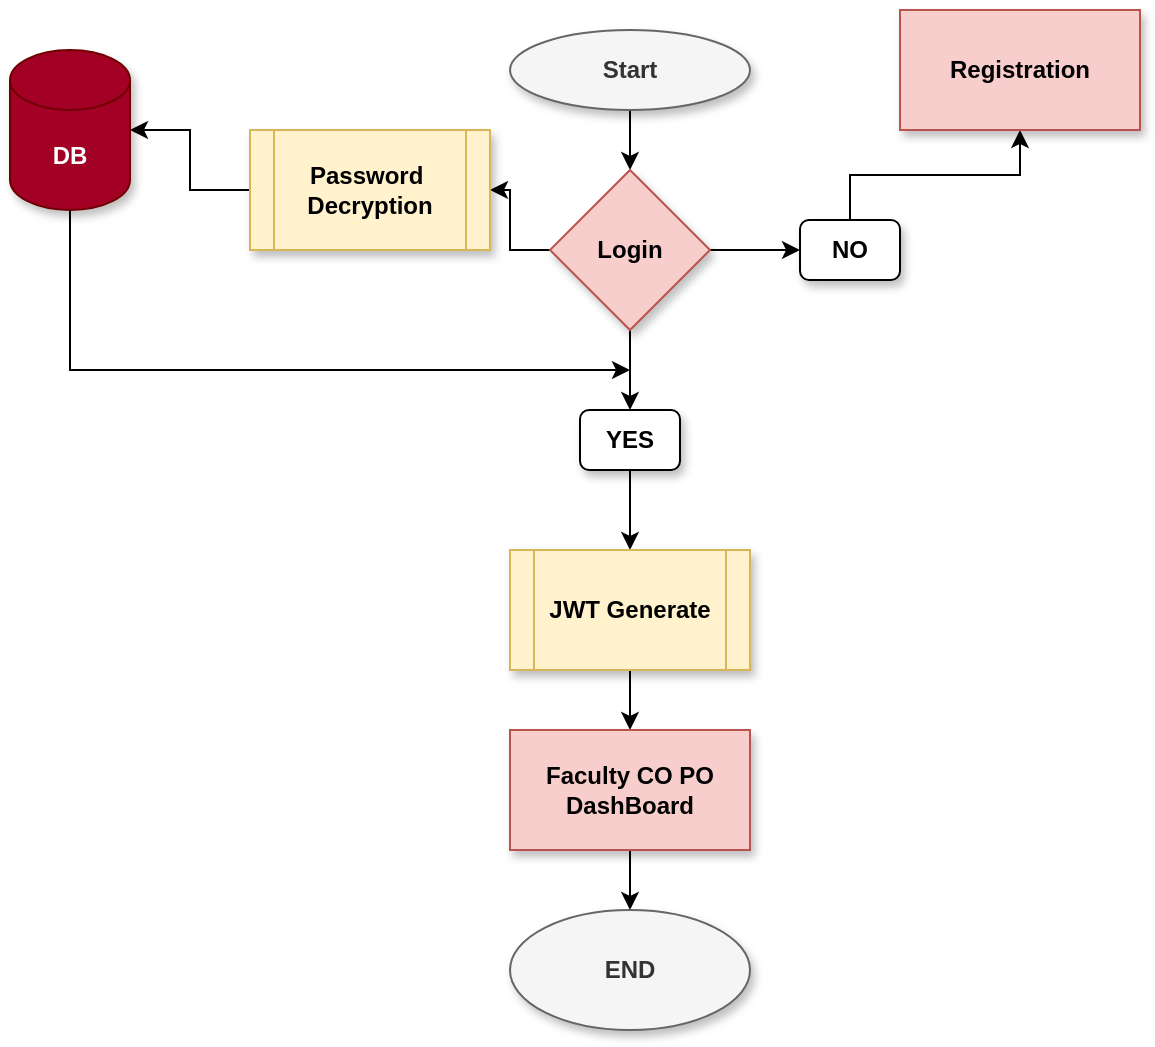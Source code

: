 <mxfile version="20.0.3" type="github">
  <diagram id="HUqEpaX8rb9kb8sGjZdL" name="Page-1">
    <mxGraphModel dx="1038" dy="481" grid="1" gridSize="10" guides="1" tooltips="1" connect="1" arrows="1" fold="1" page="1" pageScale="1" pageWidth="850" pageHeight="1100" math="0" shadow="0">
      <root>
        <mxCell id="0" />
        <mxCell id="1" parent="0" />
        <mxCell id="yRirgIYoV1JSDGJQefaU-3" value="" style="edgeStyle=orthogonalEdgeStyle;rounded=0;orthogonalLoop=1;jettySize=auto;html=1;" edge="1" parent="1" source="yRirgIYoV1JSDGJQefaU-1" target="yRirgIYoV1JSDGJQefaU-2">
          <mxGeometry relative="1" as="geometry" />
        </mxCell>
        <mxCell id="yRirgIYoV1JSDGJQefaU-1" value="&lt;b&gt;Start&lt;/b&gt;" style="ellipse;whiteSpace=wrap;html=1;shadow=1;fillColor=#f5f5f5;fontColor=#333333;strokeColor=#666666;" vertex="1" parent="1">
          <mxGeometry x="280" y="40" width="120" height="40" as="geometry" />
        </mxCell>
        <mxCell id="yRirgIYoV1JSDGJQefaU-5" style="edgeStyle=orthogonalEdgeStyle;rounded=0;orthogonalLoop=1;jettySize=auto;html=1;" edge="1" parent="1" source="yRirgIYoV1JSDGJQefaU-2" target="yRirgIYoV1JSDGJQefaU-4">
          <mxGeometry relative="1" as="geometry" />
        </mxCell>
        <mxCell id="yRirgIYoV1JSDGJQefaU-9" style="edgeStyle=orthogonalEdgeStyle;rounded=0;orthogonalLoop=1;jettySize=auto;html=1;entryX=1;entryY=0.5;entryDx=0;entryDy=0;" edge="1" parent="1" source="yRirgIYoV1JSDGJQefaU-2" target="yRirgIYoV1JSDGJQefaU-8">
          <mxGeometry relative="1" as="geometry" />
        </mxCell>
        <mxCell id="yRirgIYoV1JSDGJQefaU-14" value="" style="edgeStyle=orthogonalEdgeStyle;rounded=0;orthogonalLoop=1;jettySize=auto;html=1;" edge="1" parent="1" source="yRirgIYoV1JSDGJQefaU-2" target="yRirgIYoV1JSDGJQefaU-13">
          <mxGeometry relative="1" as="geometry" />
        </mxCell>
        <mxCell id="yRirgIYoV1JSDGJQefaU-2" value="&lt;b&gt;Login&lt;/b&gt;" style="rhombus;whiteSpace=wrap;html=1;shadow=1;fillColor=#f8cecc;strokeColor=#b85450;" vertex="1" parent="1">
          <mxGeometry x="300" y="110" width="80" height="80" as="geometry" />
        </mxCell>
        <mxCell id="yRirgIYoV1JSDGJQefaU-7" style="edgeStyle=orthogonalEdgeStyle;rounded=0;orthogonalLoop=1;jettySize=auto;html=1;entryX=0.5;entryY=1;entryDx=0;entryDy=0;" edge="1" parent="1" source="yRirgIYoV1JSDGJQefaU-4" target="yRirgIYoV1JSDGJQefaU-6">
          <mxGeometry relative="1" as="geometry" />
        </mxCell>
        <mxCell id="yRirgIYoV1JSDGJQefaU-4" value="&lt;b&gt;NO&lt;/b&gt;" style="rounded=1;whiteSpace=wrap;html=1;shadow=1;" vertex="1" parent="1">
          <mxGeometry x="425" y="135" width="50" height="30" as="geometry" />
        </mxCell>
        <mxCell id="yRirgIYoV1JSDGJQefaU-6" value="&lt;b&gt;Registration&lt;/b&gt;" style="rounded=0;whiteSpace=wrap;html=1;shadow=1;fillColor=#f8cecc;strokeColor=#b85450;" vertex="1" parent="1">
          <mxGeometry x="475" y="30" width="120" height="60" as="geometry" />
        </mxCell>
        <mxCell id="yRirgIYoV1JSDGJQefaU-11" style="edgeStyle=orthogonalEdgeStyle;rounded=0;orthogonalLoop=1;jettySize=auto;html=1;entryX=1;entryY=0.5;entryDx=0;entryDy=0;entryPerimeter=0;" edge="1" parent="1" source="yRirgIYoV1JSDGJQefaU-8" target="yRirgIYoV1JSDGJQefaU-10">
          <mxGeometry relative="1" as="geometry" />
        </mxCell>
        <mxCell id="yRirgIYoV1JSDGJQefaU-8" value="&lt;b&gt;Password&amp;nbsp;&lt;br&gt;Decryption&lt;/b&gt;" style="shape=process;whiteSpace=wrap;html=1;backgroundOutline=1;shadow=1;fillColor=#fff2cc;strokeColor=#d6b656;" vertex="1" parent="1">
          <mxGeometry x="150" y="90" width="120" height="60" as="geometry" />
        </mxCell>
        <mxCell id="yRirgIYoV1JSDGJQefaU-12" style="edgeStyle=orthogonalEdgeStyle;rounded=0;orthogonalLoop=1;jettySize=auto;html=1;" edge="1" parent="1" source="yRirgIYoV1JSDGJQefaU-10">
          <mxGeometry relative="1" as="geometry">
            <mxPoint x="340" y="210" as="targetPoint" />
            <Array as="points">
              <mxPoint x="60" y="210" />
              <mxPoint x="315" y="210" />
            </Array>
          </mxGeometry>
        </mxCell>
        <mxCell id="yRirgIYoV1JSDGJQefaU-10" value="&lt;b&gt;DB&lt;/b&gt;" style="shape=cylinder3;whiteSpace=wrap;html=1;boundedLbl=1;backgroundOutline=1;size=15;shadow=1;fillColor=#a20025;fontColor=#ffffff;strokeColor=#6F0000;" vertex="1" parent="1">
          <mxGeometry x="30" y="50" width="60" height="80" as="geometry" />
        </mxCell>
        <mxCell id="yRirgIYoV1JSDGJQefaU-16" value="" style="edgeStyle=orthogonalEdgeStyle;rounded=0;orthogonalLoop=1;jettySize=auto;html=1;" edge="1" parent="1" source="yRirgIYoV1JSDGJQefaU-13" target="yRirgIYoV1JSDGJQefaU-15">
          <mxGeometry relative="1" as="geometry" />
        </mxCell>
        <mxCell id="yRirgIYoV1JSDGJQefaU-13" value="&lt;b&gt;YES&lt;/b&gt;" style="rounded=1;whiteSpace=wrap;html=1;shadow=1;" vertex="1" parent="1">
          <mxGeometry x="315" y="230" width="50" height="30" as="geometry" />
        </mxCell>
        <mxCell id="yRirgIYoV1JSDGJQefaU-19" value="" style="edgeStyle=orthogonalEdgeStyle;rounded=0;orthogonalLoop=1;jettySize=auto;html=1;" edge="1" parent="1" source="yRirgIYoV1JSDGJQefaU-15" target="yRirgIYoV1JSDGJQefaU-18">
          <mxGeometry relative="1" as="geometry" />
        </mxCell>
        <mxCell id="yRirgIYoV1JSDGJQefaU-15" value="&lt;b&gt;JWT Generate&lt;/b&gt;" style="shape=process;whiteSpace=wrap;html=1;backgroundOutline=1;shadow=1;fillColor=#fff2cc;strokeColor=#d6b656;" vertex="1" parent="1">
          <mxGeometry x="280" y="300" width="120" height="60" as="geometry" />
        </mxCell>
        <mxCell id="yRirgIYoV1JSDGJQefaU-22" value="" style="edgeStyle=orthogonalEdgeStyle;rounded=0;orthogonalLoop=1;jettySize=auto;html=1;" edge="1" parent="1" source="yRirgIYoV1JSDGJQefaU-18" target="yRirgIYoV1JSDGJQefaU-21">
          <mxGeometry relative="1" as="geometry" />
        </mxCell>
        <mxCell id="yRirgIYoV1JSDGJQefaU-18" value="&lt;b&gt;Faculty CO PO DashBoard&lt;/b&gt;" style="rounded=0;whiteSpace=wrap;html=1;shadow=1;fillColor=#f8cecc;strokeColor=#b85450;" vertex="1" parent="1">
          <mxGeometry x="280" y="390" width="120" height="60" as="geometry" />
        </mxCell>
        <mxCell id="yRirgIYoV1JSDGJQefaU-21" value="&lt;b&gt;END&lt;/b&gt;" style="ellipse;whiteSpace=wrap;html=1;shadow=1;fillColor=#f5f5f5;fontColor=#333333;strokeColor=#666666;" vertex="1" parent="1">
          <mxGeometry x="280" y="480" width="120" height="60" as="geometry" />
        </mxCell>
      </root>
    </mxGraphModel>
  </diagram>
</mxfile>
